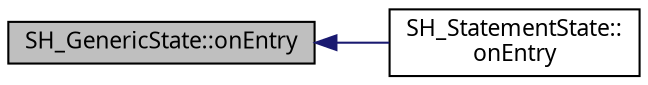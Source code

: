 digraph "SH_GenericState::onEntry"
{
 // INTERACTIVE_SVG=YES
  bgcolor="transparent";
  edge [fontname="Verdana",fontsize="11",labelfontname="Verdana",labelfontsize="11"];
  node [fontname="Verdana",fontsize="11",shape=record];
  rankdir="LR";
  Node1 [label="SH_GenericState::onEntry",height=0.2,width=0.4,color="black", fillcolor="grey75", style="filled" fontcolor="black"];
  Node1 -> Node2 [dir="back",color="midnightblue",fontsize="11",style="solid"];
  Node2 [label="SH_StatementState::\lonEntry",height=0.2,width=0.4,color="black",URL="$classSH__StatementState.html#ac62f9c27b2966034e56762a6e532dbe4"];
}
